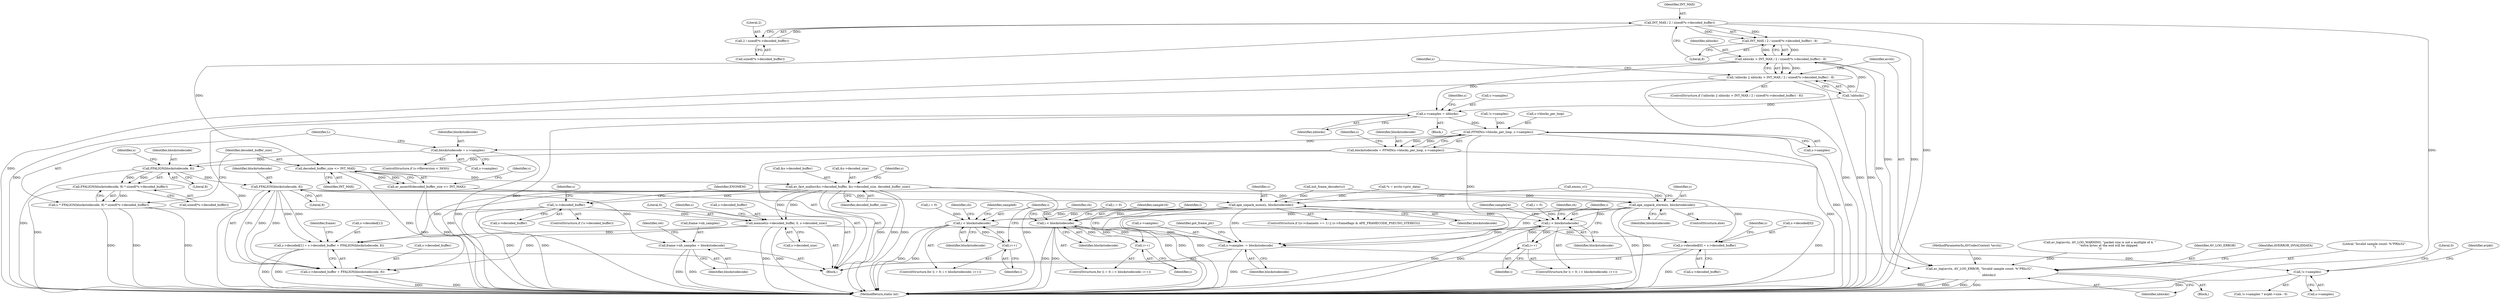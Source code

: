 digraph "0_FFmpeg_ba4beaf6149f7241c8bd85fe853318c2f6837ad0@API" {
"1000371" [label="(Call,INT_MAX / 2 / sizeof(*s->decoded_buffer))"];
"1000373" [label="(Call,2 / sizeof(*s->decoded_buffer))"];
"1000370" [label="(Call,INT_MAX / 2 / sizeof(*s->decoded_buffer) - 8)"];
"1000368" [label="(Call,nblocks > INT_MAX / 2 / sizeof(*s->decoded_buffer) - 8)"];
"1000365" [label="(Call,!nblocks || nblocks > INT_MAX / 2 / sizeof(*s->decoded_buffer) - 8)"];
"1000382" [label="(Call,av_log(avctx, AV_LOG_ERROR, \"Invalid sample count: %\"PRIu32\".\n\",\n                    nblocks))"];
"1000401" [label="(Call,s->samples = nblocks)"];
"1000422" [label="(Call,FFMIN(s->blocks_per_loop, s->samples))"];
"1000420" [label="(Call,blockstodecode = FFMIN(s->blocks_per_loop, s->samples))"];
"1000443" [label="(Call,FFALIGN(blockstodecode, 8))"];
"1000442" [label="(Call,FFALIGN(blockstodecode, 8) * sizeof(*s->decoded_buffer))"];
"1000440" [label="(Call,L * FFALIGN(blockstodecode, 8) * sizeof(*s->decoded_buffer))"];
"1000500" [label="(Call,FFALIGN(blockstodecode, 8))"];
"1000490" [label="(Call,s->decoded[1] = s->decoded_buffer + FFALIGN(blockstodecode, 8))"];
"1000496" [label="(Call,s->decoded_buffer + FFALIGN(blockstodecode, 8))"];
"1000503" [label="(Call,frame->nb_samples = blockstodecode)"];
"1000536" [label="(Call,ape_unpack_mono(s, blockstodecode))"];
"1000591" [label="(Call,i < blockstodecode)"];
"1000594" [label="(Call,i++)"];
"1000700" [label="(Call,s->samples -= blockstodecode)"];
"1000711" [label="(Call,!s->samples)"];
"1000638" [label="(Call,i < blockstodecode)"];
"1000641" [label="(Call,i++)"];
"1000681" [label="(Call,i < blockstodecode)"];
"1000684" [label="(Call,i++)"];
"1000540" [label="(Call,ape_unpack_stereo(s, blockstodecode))"];
"1000435" [label="(Call,blockstodecode = s->samples)"];
"1000452" [label="(Call,decoded_buffer_size <= INT_MAX)"];
"1000451" [label="(Call,av_assert0(decoded_buffer_size <= INT_MAX))"];
"1000455" [label="(Call,av_fast_malloc(&s->decoded_buffer, &s->decoded_size, decoded_buffer_size))"];
"1000466" [label="(Call,!s->decoded_buffer)"];
"1000473" [label="(Call,memset(s->decoded_buffer, 0, s->decoded_size))"];
"1000481" [label="(Call,s->decoded[0] = s->decoded_buffer)"];
"1000481" [label="(Call,s->decoded[0] = s->decoded_buffer)"];
"1000503" [label="(Call,frame->nb_samples = blockstodecode)"];
"1000369" [label="(Identifier,nblocks)"];
"1000451" [label="(Call,av_assert0(decoded_buffer_size <= INT_MAX))"];
"1000371" [label="(Call,INT_MAX / 2 / sizeof(*s->decoded_buffer))"];
"1000707" [label="(Identifier,got_frame_ptr)"];
"1000710" [label="(Call,!s->samples ? avpkt->size : 0)"];
"1000538" [label="(Identifier,blockstodecode)"];
"1000420" [label="(Call,blockstodecode = FFMIN(s->blocks_per_loop, s->samples))"];
"1000458" [label="(Identifier,s)"];
"1000712" [label="(Call,s->samples)"];
"1000524" [label="(ControlStructure,if ((s->channels == 1) || (s->frameflags & APE_FRAMECODE_PSEUDO_STEREO)))"];
"1000711" [label="(Call,!s->samples)"];
"1000432" [label="(Identifier,s)"];
"1000466" [label="(Call,!s->decoded_buffer)"];
"1000541" [label="(Identifier,s)"];
"1000445" [label="(Literal,8)"];
"1000537" [label="(Identifier,s)"];
"1000478" [label="(Call,s->decoded_size)"];
"1000640" [label="(Identifier,blockstodecode)"];
"1000642" [label="(Identifier,i)"];
"1000646" [label="(Identifier,sample16)"];
"1000689" [label="(Identifier,sample24)"];
"1000685" [label="(Identifier,i)"];
"1000591" [label="(Call,i < blockstodecode)"];
"1000588" [label="(Call,i = 0)"];
"1000449" [label="(Identifier,s)"];
"1000599" [label="(Identifier,sample8)"];
"1000386" [label="(Identifier,nblocks)"];
"1000587" [label="(ControlStructure,for (i = 0; i < blockstodecode; i++))"];
"1000638" [label="(Call,i < blockstodecode)"];
"1000146" [label="(Block,)"];
"1000507" [label="(Identifier,blockstodecode)"];
"1000473" [label="(Call,memset(s->decoded_buffer, 0, s->decoded_size))"];
"1000456" [label="(Call,&s->decoded_buffer)"];
"1000593" [label="(Identifier,blockstodecode)"];
"1000460" [label="(Call,&s->decoded_size)"];
"1000106" [label="(MethodParameterIn,AVCodecContext *avctx)"];
"1000487" [label="(Call,s->decoded_buffer)"];
"1000536" [label="(Call,ape_unpack_mono(s, blockstodecode))"];
"1000189" [label="(Call,av_log(avctx, AV_LOG_WARNING, \"packet size is not a multiple of 4. \"\n                   \"extra bytes at the end will be skipped.\n\"))"];
"1000719" [label="(MethodReturn,static int)"];
"1000444" [label="(Identifier,blockstodecode)"];
"1000453" [label="(Identifier,decoded_buffer_size)"];
"1000511" [label="(Identifier,ret)"];
"1000441" [label="(Identifier,L)"];
"1000678" [label="(Call,i = 0)"];
"1000365" [label="(Call,!nblocks || nblocks > INT_MAX / 2 / sizeof(*s->decoded_buffer) - 8)"];
"1000493" [label="(Identifier,s)"];
"1000623" [label="(Identifier,ch)"];
"1000634" [label="(ControlStructure,for (i = 0; i < blockstodecode; i++))"];
"1000421" [label="(Identifier,blockstodecode)"];
"1000383" [label="(Identifier,avctx)"];
"1000384" [label="(Identifier,AV_LOG_ERROR)"];
"1000435" [label="(Call,blockstodecode = s->samples)"];
"1000455" [label="(Call,av_fast_malloc(&s->decoded_buffer, &s->decoded_size, decoded_buffer_size))"];
"1000401" [label="(Call,s->samples = nblocks)"];
"1000505" [label="(Identifier,frame)"];
"1000372" [label="(Identifier,INT_MAX)"];
"1000543" [label="(Call,emms_c())"];
"1000684" [label="(Call,i++)"];
"1000422" [label="(Call,FFMIN(s->blocks_per_loop, s->samples))"];
"1000388" [label="(Identifier,AVERROR_INVALIDDATA)"];
"1000442" [label="(Call,FFALIGN(blockstodecode, 8) * sizeof(*s->decoded_buffer))"];
"1000446" [label="(Call,sizeof(*s->decoded_buffer))"];
"1000409" [label="(Identifier,s)"];
"1000381" [label="(Block,)"];
"1000595" [label="(Identifier,i)"];
"1000716" [label="(Identifier,avpkt)"];
"1000594" [label="(Call,i++)"];
"1000370" [label="(Call,INT_MAX / 2 / sizeof(*s->decoded_buffer) - 8)"];
"1000366" [label="(Call,!nblocks)"];
"1000700" [label="(Call,s->samples -= blockstodecode)"];
"1000426" [label="(Call,s->samples)"];
"1000682" [label="(Identifier,i)"];
"1000429" [label="(ControlStructure,if (s->fileversion < 3930))"];
"1000502" [label="(Literal,8)"];
"1000392" [label="(Identifier,s)"];
"1000368" [label="(Call,nblocks > INT_MAX / 2 / sizeof(*s->decoded_buffer) - 8)"];
"1000540" [label="(Call,ape_unpack_stereo(s, blockstodecode))"];
"1000497" [label="(Call,s->decoded_buffer)"];
"1000375" [label="(Call,sizeof(*s->decoded_buffer))"];
"1000718" [label="(Literal,0)"];
"1000452" [label="(Call,decoded_buffer_size <= INT_MAX)"];
"1000454" [label="(Identifier,INT_MAX)"];
"1000440" [label="(Call,L * FFALIGN(blockstodecode, 8) * sizeof(*s->decoded_buffer))"];
"1000110" [label="(Block,)"];
"1000501" [label="(Identifier,blockstodecode)"];
"1000542" [label="(Identifier,blockstodecode)"];
"1000391" [label="(Call,init_frame_decoder(s))"];
"1000364" [label="(ControlStructure,if (!nblocks || nblocks > INT_MAX / 2 / sizeof(*s->decoded_buffer) - 8))"];
"1000385" [label="(Literal,\"Invalid sample count: %\"PRIu32\".\n\")"];
"1000467" [label="(Call,s->decoded_buffer)"];
"1000641" [label="(Call,i++)"];
"1000402" [label="(Call,s->samples)"];
"1000373" [label="(Call,2 / sizeof(*s->decoded_buffer))"];
"1000423" [label="(Call,s->blocks_per_loop)"];
"1000468" [label="(Identifier,s)"];
"1000484" [label="(Identifier,s)"];
"1000437" [label="(Call,s->samples)"];
"1000539" [label="(ControlStructure,else)"];
"1000475" [label="(Identifier,s)"];
"1000374" [label="(Literal,2)"];
"1000472" [label="(Identifier,ENOMEM)"];
"1000443" [label="(Call,FFALIGN(blockstodecode, 8))"];
"1000491" [label="(Call,s->decoded[1])"];
"1000677" [label="(ControlStructure,for (i = 0; i < blockstodecode; i++))"];
"1000592" [label="(Identifier,i)"];
"1000474" [label="(Call,s->decoded_buffer)"];
"1000142" [label="(Call,!s->samples)"];
"1000681" [label="(Call,i < blockstodecode)"];
"1000382" [label="(Call,av_log(avctx, AV_LOG_ERROR, \"Invalid sample count: %\"PRIu32\".\n\",\n                    nblocks))"];
"1000500" [label="(Call,FFALIGN(blockstodecode, 8))"];
"1000704" [label="(Identifier,blockstodecode)"];
"1000639" [label="(Identifier,i)"];
"1000465" [label="(ControlStructure,if (!s->decoded_buffer))"];
"1000380" [label="(Literal,8)"];
"1000490" [label="(Call,s->decoded[1] = s->decoded_buffer + FFALIGN(blockstodecode, 8))"];
"1000683" [label="(Identifier,blockstodecode)"];
"1000666" [label="(Identifier,ch)"];
"1000482" [label="(Call,s->decoded[0])"];
"1000701" [label="(Call,s->samples)"];
"1000504" [label="(Call,frame->nb_samples)"];
"1000405" [label="(Identifier,nblocks)"];
"1000122" [label="(Call,*s = avctx->priv_data)"];
"1000576" [label="(Identifier,ch)"];
"1000635" [label="(Call,i = 0)"];
"1000477" [label="(Literal,0)"];
"1000496" [label="(Call,s->decoded_buffer + FFALIGN(blockstodecode, 8))"];
"1000464" [label="(Identifier,decoded_buffer_size)"];
"1000436" [label="(Identifier,blockstodecode)"];
"1000371" -> "1000370"  [label="AST: "];
"1000371" -> "1000373"  [label="CFG: "];
"1000372" -> "1000371"  [label="AST: "];
"1000373" -> "1000371"  [label="AST: "];
"1000380" -> "1000371"  [label="CFG: "];
"1000371" -> "1000719"  [label="DDG: "];
"1000371" -> "1000719"  [label="DDG: "];
"1000371" -> "1000370"  [label="DDG: "];
"1000371" -> "1000370"  [label="DDG: "];
"1000373" -> "1000371"  [label="DDG: "];
"1000371" -> "1000452"  [label="DDG: "];
"1000373" -> "1000375"  [label="CFG: "];
"1000374" -> "1000373"  [label="AST: "];
"1000375" -> "1000373"  [label="AST: "];
"1000370" -> "1000368"  [label="AST: "];
"1000370" -> "1000380"  [label="CFG: "];
"1000380" -> "1000370"  [label="AST: "];
"1000368" -> "1000370"  [label="CFG: "];
"1000370" -> "1000719"  [label="DDG: "];
"1000370" -> "1000368"  [label="DDG: "];
"1000370" -> "1000368"  [label="DDG: "];
"1000368" -> "1000365"  [label="AST: "];
"1000369" -> "1000368"  [label="AST: "];
"1000365" -> "1000368"  [label="CFG: "];
"1000368" -> "1000719"  [label="DDG: "];
"1000368" -> "1000719"  [label="DDG: "];
"1000368" -> "1000365"  [label="DDG: "];
"1000368" -> "1000365"  [label="DDG: "];
"1000366" -> "1000368"  [label="DDG: "];
"1000368" -> "1000382"  [label="DDG: "];
"1000368" -> "1000401"  [label="DDG: "];
"1000365" -> "1000364"  [label="AST: "];
"1000365" -> "1000366"  [label="CFG: "];
"1000366" -> "1000365"  [label="AST: "];
"1000383" -> "1000365"  [label="CFG: "];
"1000392" -> "1000365"  [label="CFG: "];
"1000365" -> "1000719"  [label="DDG: "];
"1000365" -> "1000719"  [label="DDG: "];
"1000365" -> "1000719"  [label="DDG: "];
"1000366" -> "1000365"  [label="DDG: "];
"1000382" -> "1000381"  [label="AST: "];
"1000382" -> "1000386"  [label="CFG: "];
"1000383" -> "1000382"  [label="AST: "];
"1000384" -> "1000382"  [label="AST: "];
"1000385" -> "1000382"  [label="AST: "];
"1000386" -> "1000382"  [label="AST: "];
"1000388" -> "1000382"  [label="CFG: "];
"1000382" -> "1000719"  [label="DDG: "];
"1000382" -> "1000719"  [label="DDG: "];
"1000382" -> "1000719"  [label="DDG: "];
"1000382" -> "1000719"  [label="DDG: "];
"1000189" -> "1000382"  [label="DDG: "];
"1000106" -> "1000382"  [label="DDG: "];
"1000366" -> "1000382"  [label="DDG: "];
"1000401" -> "1000146"  [label="AST: "];
"1000401" -> "1000405"  [label="CFG: "];
"1000402" -> "1000401"  [label="AST: "];
"1000405" -> "1000401"  [label="AST: "];
"1000409" -> "1000401"  [label="CFG: "];
"1000401" -> "1000719"  [label="DDG: "];
"1000401" -> "1000719"  [label="DDG: "];
"1000366" -> "1000401"  [label="DDG: "];
"1000401" -> "1000422"  [label="DDG: "];
"1000422" -> "1000420"  [label="AST: "];
"1000422" -> "1000426"  [label="CFG: "];
"1000423" -> "1000422"  [label="AST: "];
"1000426" -> "1000422"  [label="AST: "];
"1000420" -> "1000422"  [label="CFG: "];
"1000422" -> "1000719"  [label="DDG: "];
"1000422" -> "1000719"  [label="DDG: "];
"1000422" -> "1000420"  [label="DDG: "];
"1000422" -> "1000420"  [label="DDG: "];
"1000142" -> "1000422"  [label="DDG: "];
"1000422" -> "1000435"  [label="DDG: "];
"1000422" -> "1000700"  [label="DDG: "];
"1000420" -> "1000110"  [label="AST: "];
"1000421" -> "1000420"  [label="AST: "];
"1000432" -> "1000420"  [label="CFG: "];
"1000420" -> "1000719"  [label="DDG: "];
"1000420" -> "1000443"  [label="DDG: "];
"1000443" -> "1000442"  [label="AST: "];
"1000443" -> "1000445"  [label="CFG: "];
"1000444" -> "1000443"  [label="AST: "];
"1000445" -> "1000443"  [label="AST: "];
"1000449" -> "1000443"  [label="CFG: "];
"1000443" -> "1000719"  [label="DDG: "];
"1000443" -> "1000442"  [label="DDG: "];
"1000443" -> "1000442"  [label="DDG: "];
"1000435" -> "1000443"  [label="DDG: "];
"1000443" -> "1000500"  [label="DDG: "];
"1000442" -> "1000440"  [label="AST: "];
"1000442" -> "1000446"  [label="CFG: "];
"1000446" -> "1000442"  [label="AST: "];
"1000440" -> "1000442"  [label="CFG: "];
"1000442" -> "1000719"  [label="DDG: "];
"1000442" -> "1000440"  [label="DDG: "];
"1000440" -> "1000110"  [label="AST: "];
"1000441" -> "1000440"  [label="AST: "];
"1000453" -> "1000440"  [label="CFG: "];
"1000440" -> "1000719"  [label="DDG: "];
"1000440" -> "1000719"  [label="DDG: "];
"1000440" -> "1000719"  [label="DDG: "];
"1000500" -> "1000496"  [label="AST: "];
"1000500" -> "1000502"  [label="CFG: "];
"1000501" -> "1000500"  [label="AST: "];
"1000502" -> "1000500"  [label="AST: "];
"1000496" -> "1000500"  [label="CFG: "];
"1000500" -> "1000490"  [label="DDG: "];
"1000500" -> "1000490"  [label="DDG: "];
"1000500" -> "1000496"  [label="DDG: "];
"1000500" -> "1000496"  [label="DDG: "];
"1000500" -> "1000503"  [label="DDG: "];
"1000500" -> "1000536"  [label="DDG: "];
"1000500" -> "1000540"  [label="DDG: "];
"1000490" -> "1000110"  [label="AST: "];
"1000490" -> "1000496"  [label="CFG: "];
"1000491" -> "1000490"  [label="AST: "];
"1000496" -> "1000490"  [label="AST: "];
"1000505" -> "1000490"  [label="CFG: "];
"1000490" -> "1000719"  [label="DDG: "];
"1000490" -> "1000719"  [label="DDG: "];
"1000455" -> "1000490"  [label="DDG: "];
"1000473" -> "1000490"  [label="DDG: "];
"1000497" -> "1000496"  [label="AST: "];
"1000496" -> "1000719"  [label="DDG: "];
"1000496" -> "1000719"  [label="DDG: "];
"1000455" -> "1000496"  [label="DDG: "];
"1000473" -> "1000496"  [label="DDG: "];
"1000503" -> "1000110"  [label="AST: "];
"1000503" -> "1000507"  [label="CFG: "];
"1000504" -> "1000503"  [label="AST: "];
"1000507" -> "1000503"  [label="AST: "];
"1000511" -> "1000503"  [label="CFG: "];
"1000503" -> "1000719"  [label="DDG: "];
"1000503" -> "1000719"  [label="DDG: "];
"1000536" -> "1000524"  [label="AST: "];
"1000536" -> "1000538"  [label="CFG: "];
"1000537" -> "1000536"  [label="AST: "];
"1000538" -> "1000536"  [label="AST: "];
"1000543" -> "1000536"  [label="CFG: "];
"1000536" -> "1000719"  [label="DDG: "];
"1000536" -> "1000719"  [label="DDG: "];
"1000536" -> "1000719"  [label="DDG: "];
"1000391" -> "1000536"  [label="DDG: "];
"1000122" -> "1000536"  [label="DDG: "];
"1000536" -> "1000591"  [label="DDG: "];
"1000536" -> "1000638"  [label="DDG: "];
"1000536" -> "1000681"  [label="DDG: "];
"1000536" -> "1000700"  [label="DDG: "];
"1000591" -> "1000587"  [label="AST: "];
"1000591" -> "1000593"  [label="CFG: "];
"1000592" -> "1000591"  [label="AST: "];
"1000593" -> "1000591"  [label="AST: "];
"1000599" -> "1000591"  [label="CFG: "];
"1000576" -> "1000591"  [label="CFG: "];
"1000591" -> "1000719"  [label="DDG: "];
"1000591" -> "1000719"  [label="DDG: "];
"1000588" -> "1000591"  [label="DDG: "];
"1000594" -> "1000591"  [label="DDG: "];
"1000540" -> "1000591"  [label="DDG: "];
"1000591" -> "1000594"  [label="DDG: "];
"1000591" -> "1000700"  [label="DDG: "];
"1000594" -> "1000587"  [label="AST: "];
"1000594" -> "1000595"  [label="CFG: "];
"1000595" -> "1000594"  [label="AST: "];
"1000592" -> "1000594"  [label="CFG: "];
"1000700" -> "1000110"  [label="AST: "];
"1000700" -> "1000704"  [label="CFG: "];
"1000701" -> "1000700"  [label="AST: "];
"1000704" -> "1000700"  [label="AST: "];
"1000707" -> "1000700"  [label="CFG: "];
"1000700" -> "1000719"  [label="DDG: "];
"1000638" -> "1000700"  [label="DDG: "];
"1000681" -> "1000700"  [label="DDG: "];
"1000540" -> "1000700"  [label="DDG: "];
"1000700" -> "1000711"  [label="DDG: "];
"1000711" -> "1000710"  [label="AST: "];
"1000711" -> "1000712"  [label="CFG: "];
"1000712" -> "1000711"  [label="AST: "];
"1000716" -> "1000711"  [label="CFG: "];
"1000718" -> "1000711"  [label="CFG: "];
"1000711" -> "1000719"  [label="DDG: "];
"1000638" -> "1000634"  [label="AST: "];
"1000638" -> "1000640"  [label="CFG: "];
"1000639" -> "1000638"  [label="AST: "];
"1000640" -> "1000638"  [label="AST: "];
"1000646" -> "1000638"  [label="CFG: "];
"1000623" -> "1000638"  [label="CFG: "];
"1000638" -> "1000719"  [label="DDG: "];
"1000638" -> "1000719"  [label="DDG: "];
"1000635" -> "1000638"  [label="DDG: "];
"1000641" -> "1000638"  [label="DDG: "];
"1000540" -> "1000638"  [label="DDG: "];
"1000638" -> "1000641"  [label="DDG: "];
"1000641" -> "1000634"  [label="AST: "];
"1000641" -> "1000642"  [label="CFG: "];
"1000642" -> "1000641"  [label="AST: "];
"1000639" -> "1000641"  [label="CFG: "];
"1000681" -> "1000677"  [label="AST: "];
"1000681" -> "1000683"  [label="CFG: "];
"1000682" -> "1000681"  [label="AST: "];
"1000683" -> "1000681"  [label="AST: "];
"1000689" -> "1000681"  [label="CFG: "];
"1000666" -> "1000681"  [label="CFG: "];
"1000681" -> "1000719"  [label="DDG: "];
"1000681" -> "1000719"  [label="DDG: "];
"1000684" -> "1000681"  [label="DDG: "];
"1000678" -> "1000681"  [label="DDG: "];
"1000540" -> "1000681"  [label="DDG: "];
"1000681" -> "1000684"  [label="DDG: "];
"1000684" -> "1000677"  [label="AST: "];
"1000684" -> "1000685"  [label="CFG: "];
"1000685" -> "1000684"  [label="AST: "];
"1000682" -> "1000684"  [label="CFG: "];
"1000540" -> "1000539"  [label="AST: "];
"1000540" -> "1000542"  [label="CFG: "];
"1000541" -> "1000540"  [label="AST: "];
"1000542" -> "1000540"  [label="AST: "];
"1000543" -> "1000540"  [label="CFG: "];
"1000540" -> "1000719"  [label="DDG: "];
"1000540" -> "1000719"  [label="DDG: "];
"1000540" -> "1000719"  [label="DDG: "];
"1000391" -> "1000540"  [label="DDG: "];
"1000122" -> "1000540"  [label="DDG: "];
"1000435" -> "1000429"  [label="AST: "];
"1000435" -> "1000437"  [label="CFG: "];
"1000436" -> "1000435"  [label="AST: "];
"1000437" -> "1000435"  [label="AST: "];
"1000441" -> "1000435"  [label="CFG: "];
"1000435" -> "1000719"  [label="DDG: "];
"1000452" -> "1000451"  [label="AST: "];
"1000452" -> "1000454"  [label="CFG: "];
"1000453" -> "1000452"  [label="AST: "];
"1000454" -> "1000452"  [label="AST: "];
"1000451" -> "1000452"  [label="CFG: "];
"1000452" -> "1000719"  [label="DDG: "];
"1000452" -> "1000451"  [label="DDG: "];
"1000452" -> "1000451"  [label="DDG: "];
"1000452" -> "1000455"  [label="DDG: "];
"1000451" -> "1000110"  [label="AST: "];
"1000458" -> "1000451"  [label="CFG: "];
"1000451" -> "1000719"  [label="DDG: "];
"1000451" -> "1000719"  [label="DDG: "];
"1000455" -> "1000110"  [label="AST: "];
"1000455" -> "1000464"  [label="CFG: "];
"1000456" -> "1000455"  [label="AST: "];
"1000460" -> "1000455"  [label="AST: "];
"1000464" -> "1000455"  [label="AST: "];
"1000468" -> "1000455"  [label="CFG: "];
"1000455" -> "1000719"  [label="DDG: "];
"1000455" -> "1000719"  [label="DDG: "];
"1000455" -> "1000719"  [label="DDG: "];
"1000455" -> "1000719"  [label="DDG: "];
"1000455" -> "1000466"  [label="DDG: "];
"1000455" -> "1000473"  [label="DDG: "];
"1000455" -> "1000473"  [label="DDG: "];
"1000455" -> "1000481"  [label="DDG: "];
"1000466" -> "1000465"  [label="AST: "];
"1000466" -> "1000467"  [label="CFG: "];
"1000467" -> "1000466"  [label="AST: "];
"1000472" -> "1000466"  [label="CFG: "];
"1000475" -> "1000466"  [label="CFG: "];
"1000466" -> "1000719"  [label="DDG: "];
"1000466" -> "1000719"  [label="DDG: "];
"1000466" -> "1000473"  [label="DDG: "];
"1000473" -> "1000110"  [label="AST: "];
"1000473" -> "1000478"  [label="CFG: "];
"1000474" -> "1000473"  [label="AST: "];
"1000477" -> "1000473"  [label="AST: "];
"1000478" -> "1000473"  [label="AST: "];
"1000484" -> "1000473"  [label="CFG: "];
"1000473" -> "1000719"  [label="DDG: "];
"1000473" -> "1000719"  [label="DDG: "];
"1000473" -> "1000481"  [label="DDG: "];
"1000481" -> "1000110"  [label="AST: "];
"1000481" -> "1000487"  [label="CFG: "];
"1000482" -> "1000481"  [label="AST: "];
"1000487" -> "1000481"  [label="AST: "];
"1000493" -> "1000481"  [label="CFG: "];
"1000481" -> "1000719"  [label="DDG: "];
}

